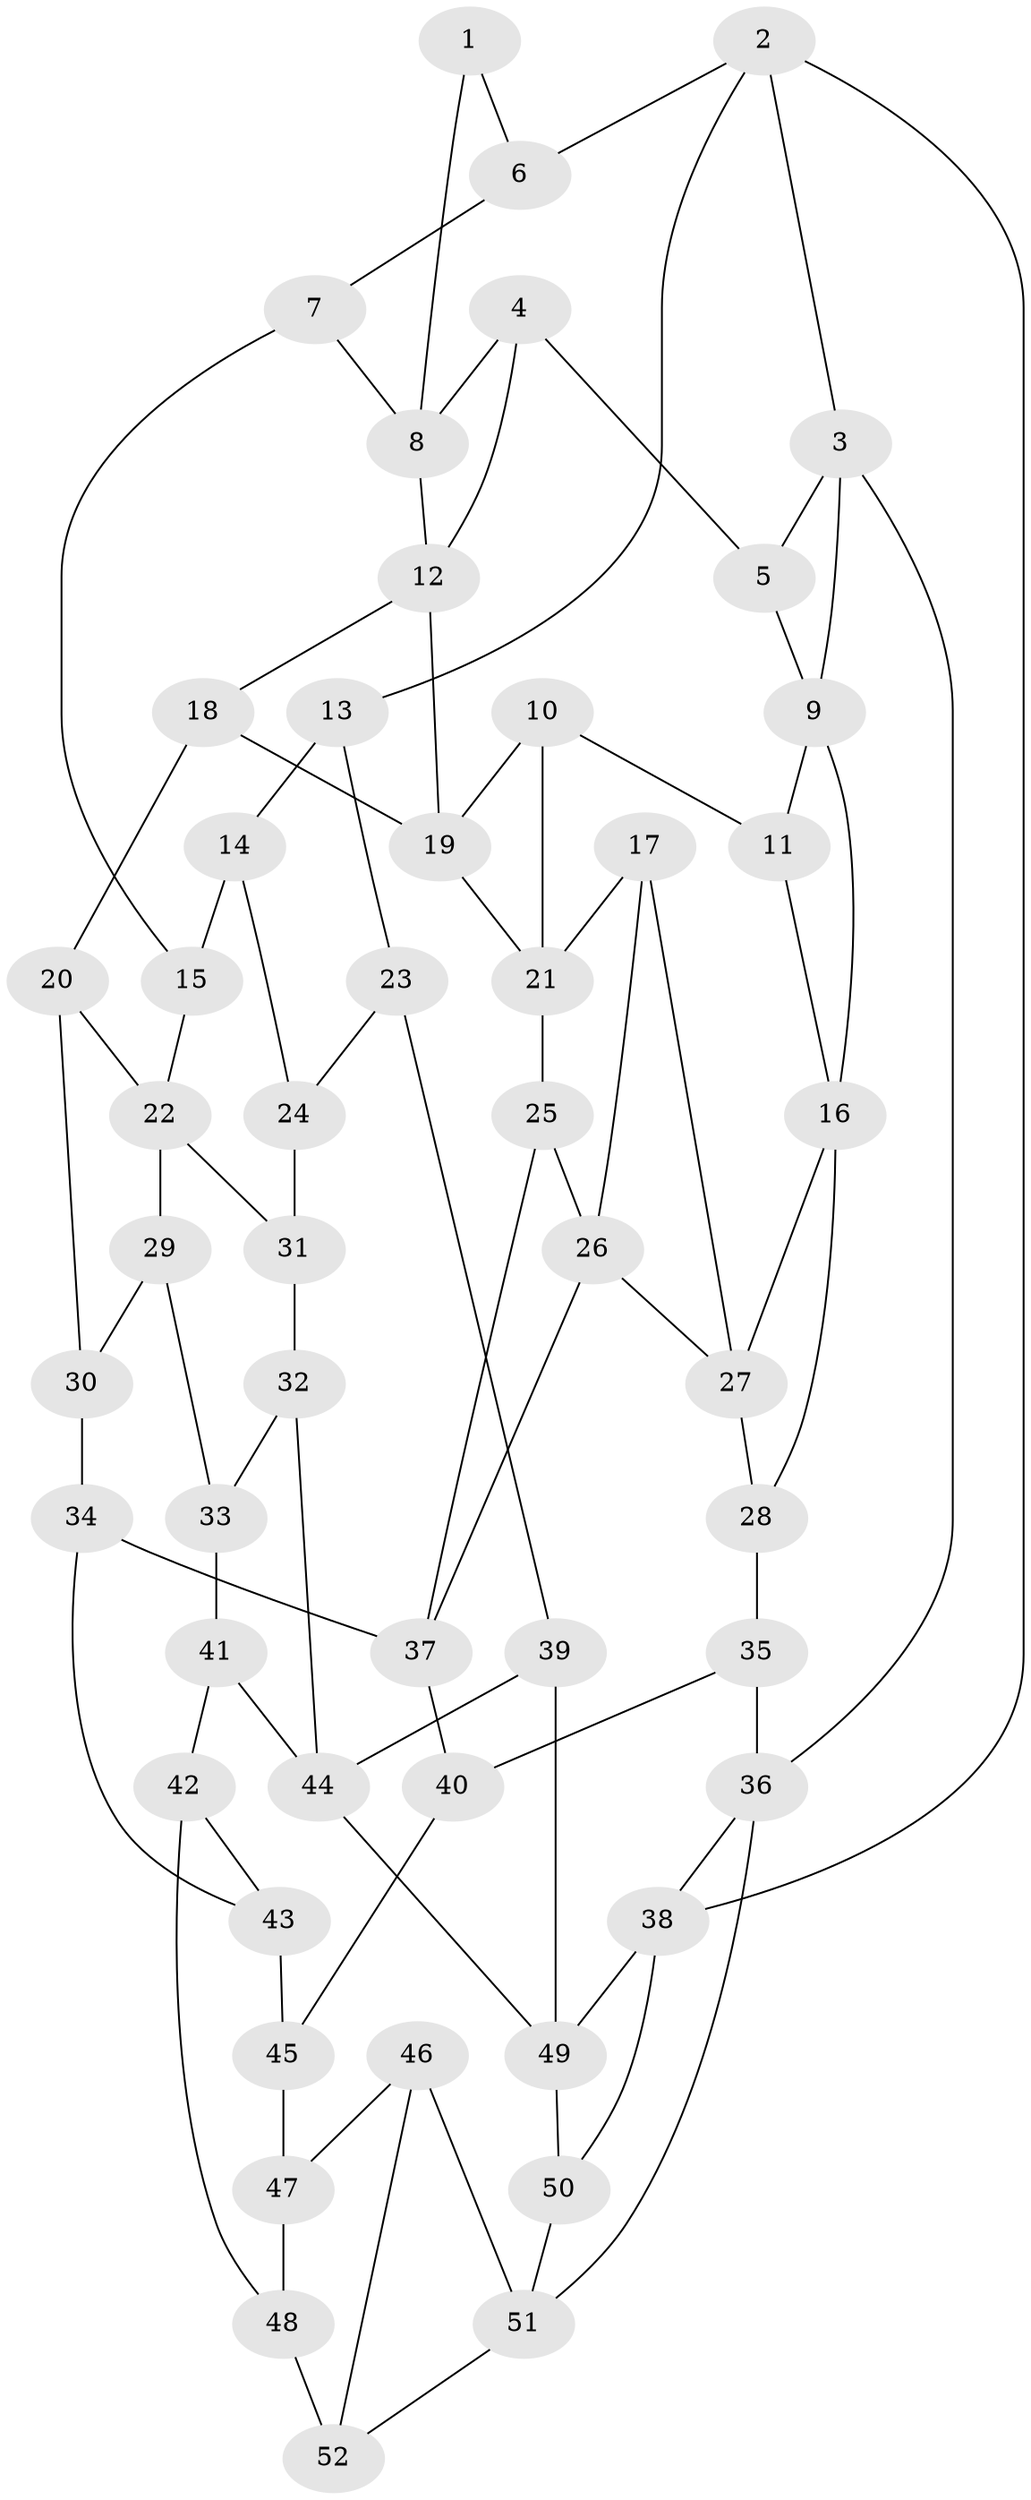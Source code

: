 // original degree distribution, {3: 0.04054054054054054, 6: 0.22972972972972974, 5: 0.5, 4: 0.22972972972972974}
// Generated by graph-tools (version 1.1) at 2025/38/03/04/25 23:38:22]
// undirected, 52 vertices, 86 edges
graph export_dot {
  node [color=gray90,style=filled];
  1;
  2;
  3;
  4;
  5;
  6;
  7;
  8;
  9;
  10;
  11;
  12;
  13;
  14;
  15;
  16;
  17;
  18;
  19;
  20;
  21;
  22;
  23;
  24;
  25;
  26;
  27;
  28;
  29;
  30;
  31;
  32;
  33;
  34;
  35;
  36;
  37;
  38;
  39;
  40;
  41;
  42;
  43;
  44;
  45;
  46;
  47;
  48;
  49;
  50;
  51;
  52;
  1 -- 6 [weight=1.0];
  1 -- 8 [weight=1.0];
  2 -- 3 [weight=1.0];
  2 -- 6 [weight=1.0];
  2 -- 13 [weight=1.0];
  2 -- 38 [weight=1.0];
  3 -- 5 [weight=1.0];
  3 -- 9 [weight=1.0];
  3 -- 36 [weight=1.0];
  4 -- 5 [weight=1.0];
  4 -- 8 [weight=1.0];
  4 -- 12 [weight=1.0];
  5 -- 9 [weight=1.0];
  6 -- 7 [weight=1.0];
  7 -- 8 [weight=1.0];
  7 -- 15 [weight=1.0];
  8 -- 12 [weight=1.0];
  9 -- 11 [weight=1.0];
  9 -- 16 [weight=1.0];
  10 -- 11 [weight=1.0];
  10 -- 19 [weight=1.0];
  10 -- 21 [weight=1.0];
  11 -- 16 [weight=1.0];
  12 -- 18 [weight=1.0];
  12 -- 19 [weight=1.0];
  13 -- 14 [weight=1.0];
  13 -- 23 [weight=1.0];
  14 -- 15 [weight=1.0];
  14 -- 24 [weight=1.0];
  15 -- 22 [weight=1.0];
  16 -- 27 [weight=1.0];
  16 -- 28 [weight=1.0];
  17 -- 21 [weight=1.0];
  17 -- 26 [weight=1.0];
  17 -- 27 [weight=1.0];
  18 -- 19 [weight=1.0];
  18 -- 20 [weight=1.0];
  19 -- 21 [weight=1.0];
  20 -- 22 [weight=1.0];
  20 -- 30 [weight=1.0];
  21 -- 25 [weight=1.0];
  22 -- 29 [weight=1.0];
  22 -- 31 [weight=1.0];
  23 -- 24 [weight=1.0];
  23 -- 39 [weight=1.0];
  24 -- 31 [weight=2.0];
  25 -- 26 [weight=1.0];
  25 -- 37 [weight=1.0];
  26 -- 27 [weight=1.0];
  26 -- 37 [weight=1.0];
  27 -- 28 [weight=1.0];
  28 -- 35 [weight=1.0];
  29 -- 30 [weight=1.0];
  29 -- 33 [weight=1.0];
  30 -- 34 [weight=1.0];
  31 -- 32 [weight=1.0];
  32 -- 33 [weight=1.0];
  32 -- 44 [weight=1.0];
  33 -- 41 [weight=1.0];
  34 -- 37 [weight=1.0];
  34 -- 43 [weight=1.0];
  35 -- 36 [weight=1.0];
  35 -- 40 [weight=1.0];
  36 -- 38 [weight=1.0];
  36 -- 51 [weight=1.0];
  37 -- 40 [weight=1.0];
  38 -- 49 [weight=1.0];
  38 -- 50 [weight=1.0];
  39 -- 44 [weight=1.0];
  39 -- 49 [weight=1.0];
  40 -- 45 [weight=1.0];
  41 -- 42 [weight=1.0];
  41 -- 44 [weight=1.0];
  42 -- 43 [weight=1.0];
  42 -- 48 [weight=1.0];
  43 -- 45 [weight=1.0];
  44 -- 49 [weight=1.0];
  45 -- 47 [weight=2.0];
  46 -- 47 [weight=1.0];
  46 -- 51 [weight=1.0];
  46 -- 52 [weight=1.0];
  47 -- 48 [weight=1.0];
  48 -- 52 [weight=2.0];
  49 -- 50 [weight=1.0];
  50 -- 51 [weight=1.0];
  51 -- 52 [weight=1.0];
}
